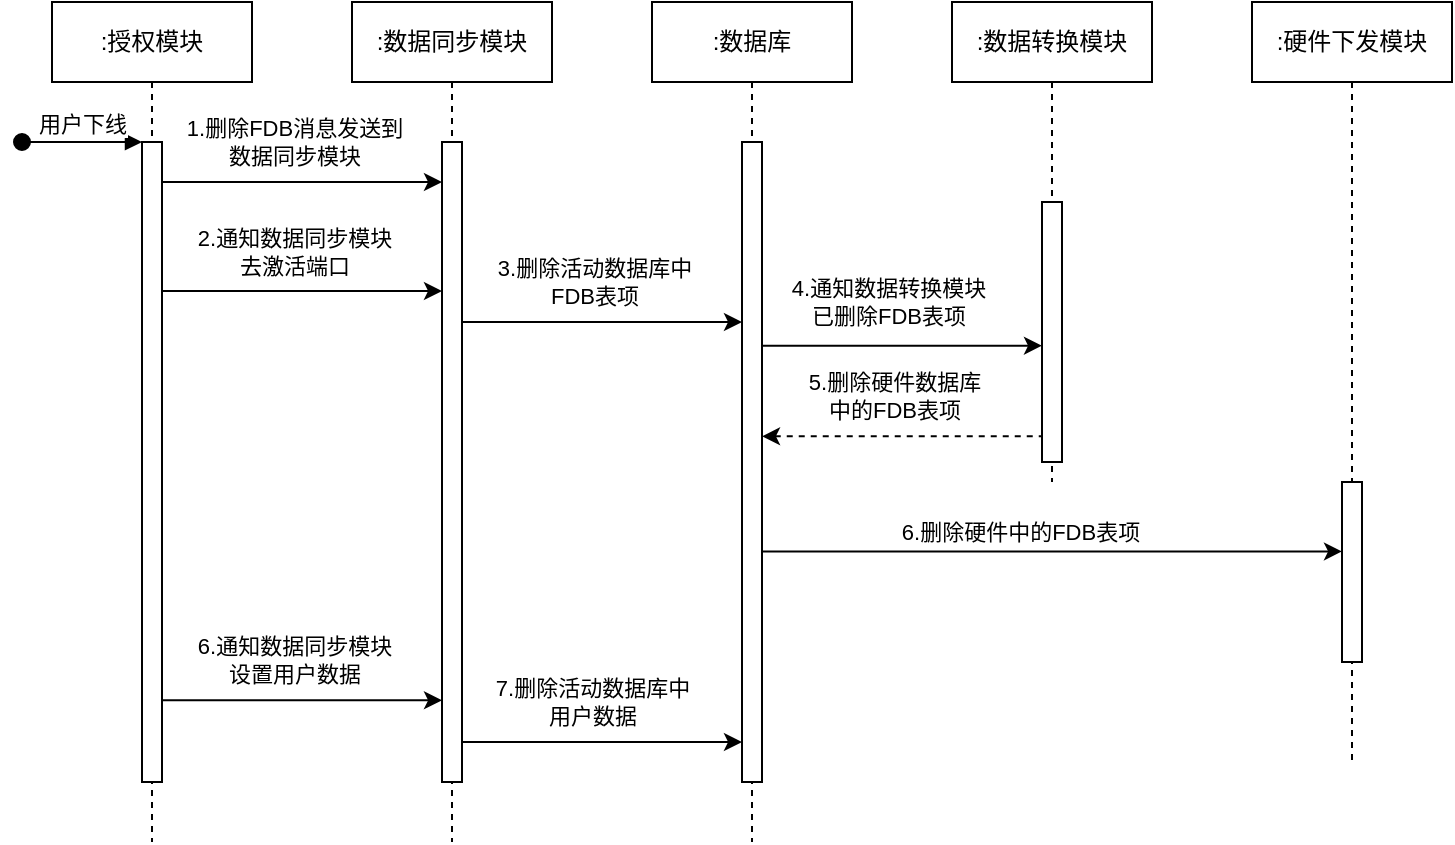 <mxfile version="21.7.2" type="github">
  <diagram name="第 1 页" id="w1ty5ll6zhFCr-Bdm9dE">
    <mxGraphModel dx="1052" dy="707" grid="1" gridSize="10" guides="1" tooltips="1" connect="1" arrows="1" fold="1" page="1" pageScale="1" pageWidth="827" pageHeight="1169" math="0" shadow="0">
      <root>
        <mxCell id="0" />
        <mxCell id="1" parent="0" />
        <mxCell id="1krqHonE8LpaEr5OU90a-1" value=":授权模块" style="shape=umlLifeline;perimeter=lifelinePerimeter;whiteSpace=wrap;html=1;container=0;dropTarget=0;collapsible=0;recursiveResize=0;outlineConnect=0;portConstraint=eastwest;newEdgeStyle={&quot;edgeStyle&quot;:&quot;elbowEdgeStyle&quot;,&quot;elbow&quot;:&quot;vertical&quot;,&quot;curved&quot;:0,&quot;rounded&quot;:0};" parent="1" vertex="1">
          <mxGeometry x="40" y="110" width="100" height="420" as="geometry" />
        </mxCell>
        <mxCell id="1krqHonE8LpaEr5OU90a-2" value="" style="html=1;points=[];perimeter=orthogonalPerimeter;outlineConnect=0;targetShapes=umlLifeline;portConstraint=eastwest;newEdgeStyle={&quot;edgeStyle&quot;:&quot;elbowEdgeStyle&quot;,&quot;elbow&quot;:&quot;vertical&quot;,&quot;curved&quot;:0,&quot;rounded&quot;:0};" parent="1krqHonE8LpaEr5OU90a-1" vertex="1">
          <mxGeometry x="45" y="70" width="10" height="320" as="geometry" />
        </mxCell>
        <mxCell id="1krqHonE8LpaEr5OU90a-3" value="用户下线" style="html=1;verticalAlign=bottom;startArrow=oval;endArrow=block;startSize=8;edgeStyle=elbowEdgeStyle;elbow=vertical;curved=0;rounded=0;" parent="1krqHonE8LpaEr5OU90a-1" target="1krqHonE8LpaEr5OU90a-2" edge="1">
          <mxGeometry relative="1" as="geometry">
            <mxPoint x="-15" y="70" as="sourcePoint" />
          </mxGeometry>
        </mxCell>
        <mxCell id="1krqHonE8LpaEr5OU90a-4" value=":数据同步模块" style="shape=umlLifeline;perimeter=lifelinePerimeter;whiteSpace=wrap;html=1;container=0;dropTarget=0;collapsible=0;recursiveResize=0;outlineConnect=0;portConstraint=eastwest;newEdgeStyle={&quot;edgeStyle&quot;:&quot;elbowEdgeStyle&quot;,&quot;elbow&quot;:&quot;vertical&quot;,&quot;curved&quot;:0,&quot;rounded&quot;:0};" parent="1" vertex="1">
          <mxGeometry x="190" y="110" width="100" height="420" as="geometry" />
        </mxCell>
        <mxCell id="1krqHonE8LpaEr5OU90a-5" value="" style="html=1;points=[];perimeter=orthogonalPerimeter;outlineConnect=0;targetShapes=umlLifeline;portConstraint=eastwest;newEdgeStyle={&quot;edgeStyle&quot;:&quot;elbowEdgeStyle&quot;,&quot;elbow&quot;:&quot;vertical&quot;,&quot;curved&quot;:0,&quot;rounded&quot;:0};" parent="1krqHonE8LpaEr5OU90a-4" vertex="1">
          <mxGeometry x="45" y="70" width="10" height="320" as="geometry" />
        </mxCell>
        <mxCell id="1krqHonE8LpaEr5OU90a-6" value=":数据库" style="shape=umlLifeline;perimeter=lifelinePerimeter;whiteSpace=wrap;html=1;container=0;dropTarget=0;collapsible=0;recursiveResize=0;outlineConnect=0;portConstraint=eastwest;newEdgeStyle={&quot;edgeStyle&quot;:&quot;elbowEdgeStyle&quot;,&quot;elbow&quot;:&quot;vertical&quot;,&quot;curved&quot;:0,&quot;rounded&quot;:0};" parent="1" vertex="1">
          <mxGeometry x="340" y="110" width="100" height="420" as="geometry" />
        </mxCell>
        <mxCell id="1krqHonE8LpaEr5OU90a-7" value="" style="html=1;points=[];perimeter=orthogonalPerimeter;outlineConnect=0;targetShapes=umlLifeline;portConstraint=eastwest;newEdgeStyle={&quot;edgeStyle&quot;:&quot;elbowEdgeStyle&quot;,&quot;elbow&quot;:&quot;vertical&quot;,&quot;curved&quot;:0,&quot;rounded&quot;:0};" parent="1krqHonE8LpaEr5OU90a-6" vertex="1">
          <mxGeometry x="45" y="70" width="10" height="320" as="geometry" />
        </mxCell>
        <mxCell id="1krqHonE8LpaEr5OU90a-8" value=":数据转换模块" style="shape=umlLifeline;perimeter=lifelinePerimeter;whiteSpace=wrap;html=1;container=0;dropTarget=0;collapsible=0;recursiveResize=0;outlineConnect=0;portConstraint=eastwest;newEdgeStyle={&quot;edgeStyle&quot;:&quot;elbowEdgeStyle&quot;,&quot;elbow&quot;:&quot;vertical&quot;,&quot;curved&quot;:0,&quot;rounded&quot;:0};" parent="1" vertex="1">
          <mxGeometry x="490" y="110" width="100" height="240" as="geometry" />
        </mxCell>
        <mxCell id="1krqHonE8LpaEr5OU90a-9" value="" style="html=1;points=[];perimeter=orthogonalPerimeter;outlineConnect=0;targetShapes=umlLifeline;portConstraint=eastwest;newEdgeStyle={&quot;edgeStyle&quot;:&quot;elbowEdgeStyle&quot;,&quot;elbow&quot;:&quot;vertical&quot;,&quot;curved&quot;:0,&quot;rounded&quot;:0};" parent="1krqHonE8LpaEr5OU90a-8" vertex="1">
          <mxGeometry x="45" y="100" width="10" height="130" as="geometry" />
        </mxCell>
        <mxCell id="1krqHonE8LpaEr5OU90a-10" value=":硬件下发模块" style="shape=umlLifeline;perimeter=lifelinePerimeter;whiteSpace=wrap;html=1;container=0;dropTarget=0;collapsible=0;recursiveResize=0;outlineConnect=0;portConstraint=eastwest;newEdgeStyle={&quot;edgeStyle&quot;:&quot;elbowEdgeStyle&quot;,&quot;elbow&quot;:&quot;vertical&quot;,&quot;curved&quot;:0,&quot;rounded&quot;:0};" parent="1" vertex="1">
          <mxGeometry x="640" y="110" width="100" height="380" as="geometry" />
        </mxCell>
        <mxCell id="1krqHonE8LpaEr5OU90a-11" value="" style="html=1;points=[];perimeter=orthogonalPerimeter;outlineConnect=0;targetShapes=umlLifeline;portConstraint=eastwest;newEdgeStyle={&quot;edgeStyle&quot;:&quot;elbowEdgeStyle&quot;,&quot;elbow&quot;:&quot;vertical&quot;,&quot;curved&quot;:0,&quot;rounded&quot;:0};" parent="1krqHonE8LpaEr5OU90a-10" vertex="1">
          <mxGeometry x="45" y="240" width="10" height="90" as="geometry" />
        </mxCell>
        <mxCell id="1krqHonE8LpaEr5OU90a-12" value="" style="endArrow=classic;html=1;rounded=0;" parent="1" edge="1">
          <mxGeometry width="50" height="50" relative="1" as="geometry">
            <mxPoint x="95" y="200" as="sourcePoint" />
            <mxPoint x="235" y="200" as="targetPoint" />
          </mxGeometry>
        </mxCell>
        <mxCell id="1krqHonE8LpaEr5OU90a-13" value="1.删除FDB消息发送到&lt;br&gt;数据同步模块" style="edgeLabel;html=1;align=center;verticalAlign=middle;resizable=0;points=[];" parent="1krqHonE8LpaEr5OU90a-12" vertex="1" connectable="0">
          <mxGeometry x="-0.148" relative="1" as="geometry">
            <mxPoint x="6" y="-20" as="offset" />
          </mxGeometry>
        </mxCell>
        <mxCell id="1krqHonE8LpaEr5OU90a-14" value="" style="endArrow=classic;html=1;rounded=0;" parent="1" edge="1">
          <mxGeometry width="50" height="50" relative="1" as="geometry">
            <mxPoint x="245" y="270" as="sourcePoint" />
            <mxPoint x="385" y="270" as="targetPoint" />
          </mxGeometry>
        </mxCell>
        <mxCell id="1krqHonE8LpaEr5OU90a-15" value="3.删除活动数据库中&lt;br&gt;FDB表项" style="edgeLabel;html=1;align=center;verticalAlign=middle;resizable=0;points=[];" parent="1krqHonE8LpaEr5OU90a-14" vertex="1" connectable="0">
          <mxGeometry x="-0.148" relative="1" as="geometry">
            <mxPoint x="6" y="-20" as="offset" />
          </mxGeometry>
        </mxCell>
        <mxCell id="1krqHonE8LpaEr5OU90a-16" value="" style="endArrow=none;html=1;rounded=0;endFill=0;startArrow=classic;startFill=1;dashed=1;" parent="1" edge="1">
          <mxGeometry width="50" height="50" relative="1" as="geometry">
            <mxPoint x="395" y="327.14" as="sourcePoint" />
            <mxPoint x="535" y="327.14" as="targetPoint" />
          </mxGeometry>
        </mxCell>
        <mxCell id="1krqHonE8LpaEr5OU90a-17" value="5.删除硬件数据库&lt;br&gt;中的FDB表项" style="edgeLabel;html=1;align=center;verticalAlign=middle;resizable=0;points=[];" parent="1krqHonE8LpaEr5OU90a-16" vertex="1" connectable="0">
          <mxGeometry x="-0.148" relative="1" as="geometry">
            <mxPoint x="6" y="-20" as="offset" />
          </mxGeometry>
        </mxCell>
        <mxCell id="1krqHonE8LpaEr5OU90a-18" value="" style="endArrow=classic;html=1;rounded=0;" parent="1" edge="1">
          <mxGeometry width="50" height="50" relative="1" as="geometry">
            <mxPoint x="395" y="281.85" as="sourcePoint" />
            <mxPoint x="535" y="281.85" as="targetPoint" />
          </mxGeometry>
        </mxCell>
        <mxCell id="1krqHonE8LpaEr5OU90a-19" value="4.通知数据转换模块&lt;br&gt;已删除FDB表项" style="edgeLabel;html=1;align=center;verticalAlign=middle;resizable=0;points=[];" parent="1krqHonE8LpaEr5OU90a-18" vertex="1" connectable="0">
          <mxGeometry x="-0.107" y="10" relative="1" as="geometry">
            <mxPoint y="-12" as="offset" />
          </mxGeometry>
        </mxCell>
        <mxCell id="1krqHonE8LpaEr5OU90a-20" value="" style="endArrow=classic;html=1;rounded=0;" parent="1" target="1krqHonE8LpaEr5OU90a-11" edge="1">
          <mxGeometry width="50" height="50" relative="1" as="geometry">
            <mxPoint x="395" y="384.71" as="sourcePoint" />
            <mxPoint x="720" y="385" as="targetPoint" />
          </mxGeometry>
        </mxCell>
        <mxCell id="1krqHonE8LpaEr5OU90a-21" value="6.删除硬件中的FDB表项" style="edgeLabel;html=1;align=center;verticalAlign=middle;resizable=0;points=[];" parent="1krqHonE8LpaEr5OU90a-20" vertex="1" connectable="0">
          <mxGeometry x="-0.148" relative="1" as="geometry">
            <mxPoint x="5" y="-10" as="offset" />
          </mxGeometry>
        </mxCell>
        <mxCell id="1krqHonE8LpaEr5OU90a-22" value="" style="endArrow=classic;html=1;rounded=0;" parent="1" edge="1">
          <mxGeometry width="50" height="50" relative="1" as="geometry">
            <mxPoint x="95" y="459.17" as="sourcePoint" />
            <mxPoint x="235" y="459.17" as="targetPoint" />
          </mxGeometry>
        </mxCell>
        <mxCell id="1krqHonE8LpaEr5OU90a-23" value="6.通知数据同步模块&lt;br&gt;设置用户数据" style="edgeLabel;html=1;align=center;verticalAlign=middle;resizable=0;points=[];" parent="1krqHonE8LpaEr5OU90a-22" vertex="1" connectable="0">
          <mxGeometry x="-0.148" relative="1" as="geometry">
            <mxPoint x="6" y="-20" as="offset" />
          </mxGeometry>
        </mxCell>
        <mxCell id="1krqHonE8LpaEr5OU90a-24" value="" style="endArrow=classic;html=1;rounded=0;" parent="1" edge="1">
          <mxGeometry width="50" height="50" relative="1" as="geometry">
            <mxPoint x="245" y="480" as="sourcePoint" />
            <mxPoint x="385" y="480" as="targetPoint" />
          </mxGeometry>
        </mxCell>
        <mxCell id="1krqHonE8LpaEr5OU90a-25" value="7.删除活动数据库中&lt;br&gt;用户数据" style="edgeLabel;html=1;align=center;verticalAlign=middle;resizable=0;points=[];" parent="1krqHonE8LpaEr5OU90a-24" vertex="1" connectable="0">
          <mxGeometry x="-0.148" relative="1" as="geometry">
            <mxPoint x="5" y="-20" as="offset" />
          </mxGeometry>
        </mxCell>
        <mxCell id="1krqHonE8LpaEr5OU90a-26" value="" style="endArrow=classic;html=1;rounded=0;" parent="1" edge="1">
          <mxGeometry width="50" height="50" relative="1" as="geometry">
            <mxPoint x="95" y="254.5" as="sourcePoint" />
            <mxPoint x="235" y="254.5" as="targetPoint" />
          </mxGeometry>
        </mxCell>
        <mxCell id="1krqHonE8LpaEr5OU90a-27" value="2.通知数据同步模块&lt;br&gt;去激活端口" style="edgeLabel;html=1;align=center;verticalAlign=middle;resizable=0;points=[];" parent="1krqHonE8LpaEr5OU90a-26" vertex="1" connectable="0">
          <mxGeometry x="-0.148" relative="1" as="geometry">
            <mxPoint x="6" y="-20" as="offset" />
          </mxGeometry>
        </mxCell>
      </root>
    </mxGraphModel>
  </diagram>
</mxfile>
